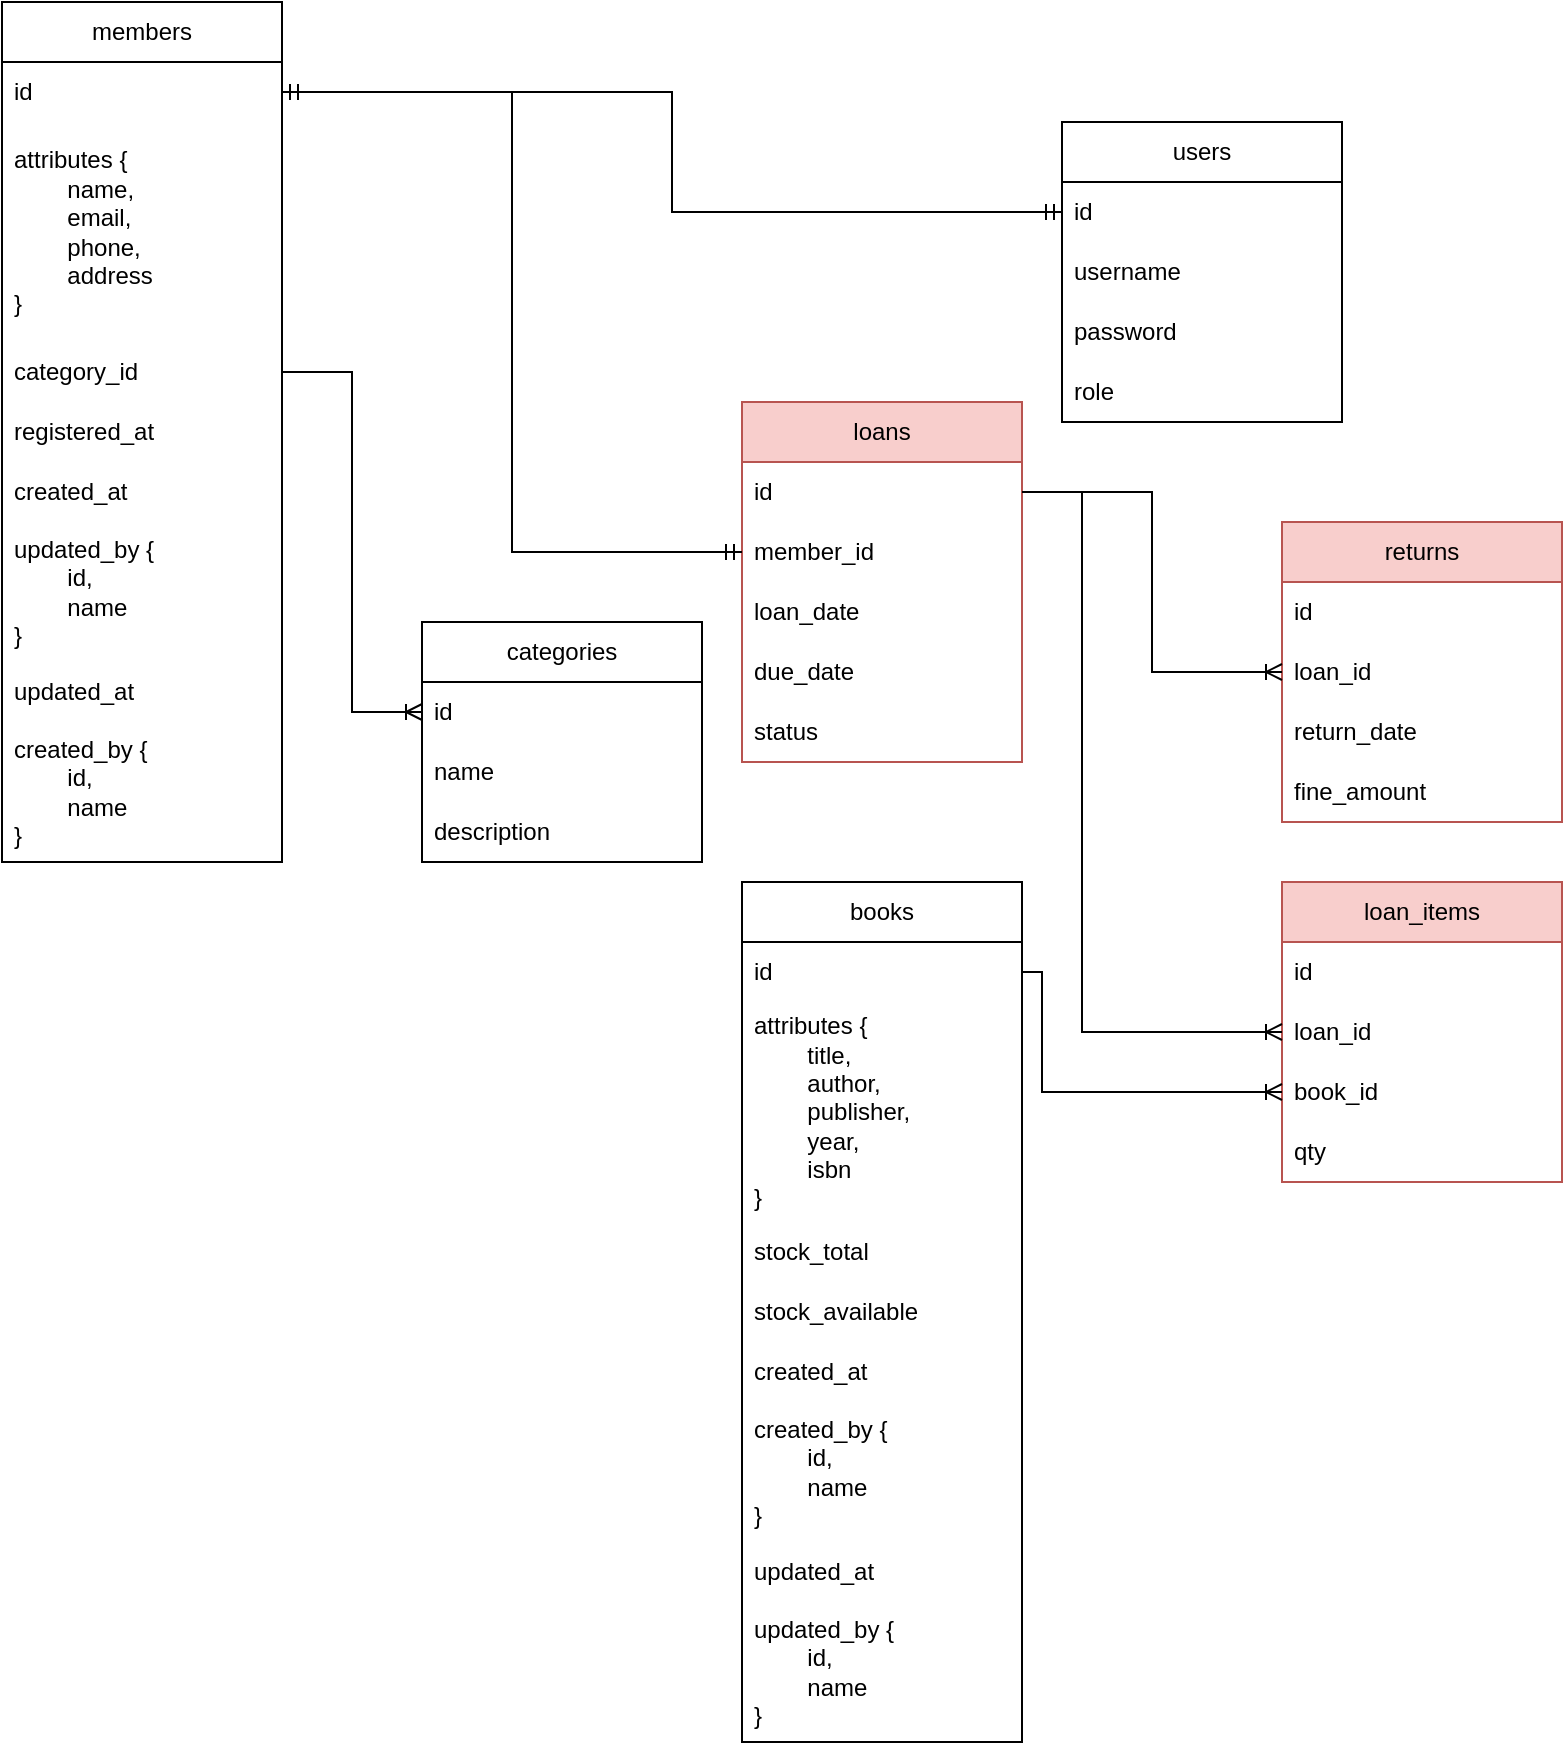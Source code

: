 <mxfile version="27.0.6">
  <diagram name="Page-1" id="gtbrlzYbCmBKnGbBFoEX">
    <mxGraphModel dx="872" dy="439" grid="1" gridSize="10" guides="1" tooltips="1" connect="1" arrows="1" fold="1" page="1" pageScale="1" pageWidth="827" pageHeight="1169" math="0" shadow="0">
      <root>
        <mxCell id="0" />
        <mxCell id="1" parent="0" />
        <mxCell id="FTC67l22yvg6yZHbFFlR-1" value="books" style="swimlane;fontStyle=0;childLayout=stackLayout;horizontal=1;startSize=30;horizontalStack=0;resizeParent=1;resizeParentMax=0;resizeLast=0;collapsible=1;marginBottom=0;whiteSpace=wrap;html=1;" vertex="1" parent="1">
          <mxGeometry x="390" y="470" width="140" height="430" as="geometry" />
        </mxCell>
        <mxCell id="FTC67l22yvg6yZHbFFlR-2" value="id" style="text;strokeColor=none;fillColor=none;align=left;verticalAlign=middle;spacingLeft=4;spacingRight=4;overflow=hidden;points=[[0,0.5],[1,0.5]];portConstraint=eastwest;rotatable=0;whiteSpace=wrap;html=1;" vertex="1" parent="FTC67l22yvg6yZHbFFlR-1">
          <mxGeometry y="30" width="140" height="30" as="geometry" />
        </mxCell>
        <object label="attributes {&lt;div&gt;&lt;span style=&quot;white-space: pre;&quot;&gt;&#x9;&lt;/span&gt;title,&lt;/div&gt;&lt;div&gt;&lt;span style=&quot;white-space: pre;&quot;&gt;&#x9;&lt;/span&gt;author,&lt;/div&gt;&lt;div&gt;&lt;span style=&quot;background-color: transparent; color: light-dark(rgb(0, 0, 0), rgb(255, 255, 255)); white-space: pre;&quot;&gt;&lt;span style=&quot;white-space: pre;&quot;&gt;&#x9;&lt;/span&gt;publisher,&lt;/span&gt;&lt;/div&gt;&lt;div&gt;&lt;span style=&quot;background-color: transparent; color: light-dark(rgb(0, 0, 0), rgb(255, 255, 255)); white-space: pre;&quot;&gt;&lt;span style=&quot;white-space: pre;&quot;&gt;&#x9;&lt;/span&gt;year,&lt;/span&gt;&lt;/div&gt;&lt;div&gt;&lt;span style=&quot;background-color: transparent; color: light-dark(rgb(0, 0, 0), rgb(255, 255, 255)); white-space: pre;&quot;&gt;&lt;span style=&quot;white-space: pre;&quot;&gt;&#x9;&lt;/span&gt;isbn&#x9;&lt;/span&gt;&lt;/div&gt;&lt;div&gt;&lt;div&gt;}&lt;/div&gt;&lt;/div&gt;" id="FTC67l22yvg6yZHbFFlR-3">
          <mxCell style="text;strokeColor=none;fillColor=none;align=left;verticalAlign=middle;spacingLeft=4;spacingRight=4;overflow=hidden;points=[[0,0.5],[1,0.5]];portConstraint=eastwest;rotatable=0;whiteSpace=wrap;html=1;" vertex="1" parent="FTC67l22yvg6yZHbFFlR-1">
            <mxGeometry y="60" width="140" height="110" as="geometry" />
          </mxCell>
        </object>
        <mxCell id="FTC67l22yvg6yZHbFFlR-4" value="stock_total" style="text;strokeColor=none;fillColor=none;align=left;verticalAlign=middle;spacingLeft=4;spacingRight=4;overflow=hidden;points=[[0,0.5],[1,0.5]];portConstraint=eastwest;rotatable=0;whiteSpace=wrap;html=1;" vertex="1" parent="FTC67l22yvg6yZHbFFlR-1">
          <mxGeometry y="170" width="140" height="30" as="geometry" />
        </mxCell>
        <mxCell id="FTC67l22yvg6yZHbFFlR-6" value="stock_available" style="text;strokeColor=none;fillColor=none;align=left;verticalAlign=middle;spacingLeft=4;spacingRight=4;overflow=hidden;points=[[0,0.5],[1,0.5]];portConstraint=eastwest;rotatable=0;whiteSpace=wrap;html=1;" vertex="1" parent="FTC67l22yvg6yZHbFFlR-1">
          <mxGeometry y="200" width="140" height="30" as="geometry" />
        </mxCell>
        <mxCell id="FTC67l22yvg6yZHbFFlR-13" value="created_at" style="text;strokeColor=none;fillColor=none;align=left;verticalAlign=middle;spacingLeft=4;spacingRight=4;overflow=hidden;points=[[0,0.5],[1,0.5]];portConstraint=eastwest;rotatable=0;whiteSpace=wrap;html=1;" vertex="1" parent="FTC67l22yvg6yZHbFFlR-1">
          <mxGeometry y="230" width="140" height="30" as="geometry" />
        </mxCell>
        <object label="created_by {&lt;div&gt;&lt;span style=&quot;white-space: pre;&quot;&gt;&#x9;&lt;/span&gt;id,&lt;/div&gt;&lt;div&gt;&lt;span style=&quot;white-space: pre;&quot;&gt;&#x9;&lt;/span&gt;name&lt;br&gt;&lt;/div&gt;&lt;div&gt;&lt;div&gt;}&lt;/div&gt;&lt;/div&gt;" id="FTC67l22yvg6yZHbFFlR-12">
          <mxCell style="text;strokeColor=none;fillColor=none;align=left;verticalAlign=middle;spacingLeft=4;spacingRight=4;overflow=hidden;points=[[0,0.5],[1,0.5]];portConstraint=eastwest;rotatable=0;whiteSpace=wrap;html=1;" vertex="1" parent="FTC67l22yvg6yZHbFFlR-1">
            <mxGeometry y="260" width="140" height="70" as="geometry" />
          </mxCell>
        </object>
        <mxCell id="FTC67l22yvg6yZHbFFlR-18" value="updated_at" style="text;strokeColor=none;fillColor=none;align=left;verticalAlign=middle;spacingLeft=4;spacingRight=4;overflow=hidden;points=[[0,0.5],[1,0.5]];portConstraint=eastwest;rotatable=0;whiteSpace=wrap;html=1;" vertex="1" parent="FTC67l22yvg6yZHbFFlR-1">
          <mxGeometry y="330" width="140" height="30" as="geometry" />
        </mxCell>
        <object label="updated_by {&lt;div&gt;&lt;span style=&quot;white-space: pre;&quot;&gt;&#x9;&lt;/span&gt;id,&lt;/div&gt;&lt;div&gt;&lt;span style=&quot;white-space: pre;&quot;&gt;&#x9;&lt;/span&gt;name&lt;br&gt;&lt;/div&gt;&lt;div&gt;&lt;div&gt;}&lt;/div&gt;&lt;/div&gt;" id="FTC67l22yvg6yZHbFFlR-17">
          <mxCell style="text;strokeColor=none;fillColor=none;align=left;verticalAlign=middle;spacingLeft=4;spacingRight=4;overflow=hidden;points=[[0,0.5],[1,0.5]];portConstraint=eastwest;rotatable=0;whiteSpace=wrap;html=1;" vertex="1" parent="FTC67l22yvg6yZHbFFlR-1">
            <mxGeometry y="360" width="140" height="70" as="geometry" />
          </mxCell>
        </object>
        <mxCell id="FTC67l22yvg6yZHbFFlR-7" value="members" style="swimlane;fontStyle=0;childLayout=stackLayout;horizontal=1;startSize=30;horizontalStack=0;resizeParent=1;resizeParentMax=0;resizeLast=0;collapsible=1;marginBottom=0;whiteSpace=wrap;html=1;" vertex="1" parent="1">
          <mxGeometry x="20" y="30" width="140" height="430" as="geometry" />
        </mxCell>
        <mxCell id="FTC67l22yvg6yZHbFFlR-8" value="id" style="text;strokeColor=none;fillColor=none;align=left;verticalAlign=middle;spacingLeft=4;spacingRight=4;overflow=hidden;points=[[0,0.5],[1,0.5]];portConstraint=eastwest;rotatable=0;whiteSpace=wrap;html=1;" vertex="1" parent="FTC67l22yvg6yZHbFFlR-7">
          <mxGeometry y="30" width="140" height="30" as="geometry" />
        </mxCell>
        <object label="attributes {&lt;div&gt;&lt;span style=&quot;white-space: pre;&quot;&gt;&#x9;&lt;/span&gt;name,&lt;/div&gt;&lt;div&gt;&lt;span style=&quot;background-color: transparent; color: light-dark(rgb(0, 0, 0), rgb(255, 255, 255)); white-space: pre;&quot;&gt;&lt;span style=&quot;white-space: pre;&quot;&gt;&#x9;&lt;/span&gt;email,&lt;/span&gt;&lt;/div&gt;&lt;div&gt;&lt;span style=&quot;background-color: transparent; color: light-dark(rgb(0, 0, 0), rgb(255, 255, 255)); white-space: pre;&quot;&gt;&lt;span style=&quot;white-space: pre;&quot;&gt;&#x9;&lt;/span&gt;phone,&lt;/span&gt;&lt;/div&gt;&lt;div&gt;&lt;span style=&quot;background-color: transparent; color: light-dark(rgb(0, 0, 0), rgb(255, 255, 255)); white-space: pre;&quot;&gt;&lt;span style=&quot;white-space: pre;&quot;&gt;&#x9;&lt;/span&gt;address&#x9;&lt;/span&gt;&lt;/div&gt;&lt;div&gt;&lt;div&gt;}&lt;/div&gt;&lt;/div&gt;" id="FTC67l22yvg6yZHbFFlR-11">
          <mxCell style="text;strokeColor=none;fillColor=none;align=left;verticalAlign=middle;spacingLeft=4;spacingRight=4;overflow=hidden;points=[[0,0.5],[1,0.5]];portConstraint=eastwest;rotatable=0;whiteSpace=wrap;html=1;" vertex="1" parent="FTC67l22yvg6yZHbFFlR-7">
            <mxGeometry y="60" width="140" height="110" as="geometry" />
          </mxCell>
        </object>
        <mxCell id="FTC67l22yvg6yZHbFFlR-53" value="category_id" style="text;strokeColor=none;fillColor=none;align=left;verticalAlign=middle;spacingLeft=4;spacingRight=4;overflow=hidden;points=[[0,0.5],[1,0.5]];portConstraint=eastwest;rotatable=0;whiteSpace=wrap;html=1;" vertex="1" parent="FTC67l22yvg6yZHbFFlR-7">
          <mxGeometry y="170" width="140" height="30" as="geometry" />
        </mxCell>
        <mxCell id="FTC67l22yvg6yZHbFFlR-9" value="registered_at" style="text;strokeColor=none;fillColor=none;align=left;verticalAlign=middle;spacingLeft=4;spacingRight=4;overflow=hidden;points=[[0,0.5],[1,0.5]];portConstraint=eastwest;rotatable=0;whiteSpace=wrap;html=1;" vertex="1" parent="FTC67l22yvg6yZHbFFlR-7">
          <mxGeometry y="200" width="140" height="30" as="geometry" />
        </mxCell>
        <mxCell id="FTC67l22yvg6yZHbFFlR-19" value="created_at" style="text;strokeColor=none;fillColor=none;align=left;verticalAlign=middle;spacingLeft=4;spacingRight=4;overflow=hidden;points=[[0,0.5],[1,0.5]];portConstraint=eastwest;rotatable=0;whiteSpace=wrap;html=1;" vertex="1" parent="FTC67l22yvg6yZHbFFlR-7">
          <mxGeometry y="230" width="140" height="30" as="geometry" />
        </mxCell>
        <object label="updated_by {&lt;div&gt;&lt;span style=&quot;white-space: pre;&quot;&gt;&#x9;&lt;/span&gt;id,&lt;/div&gt;&lt;div&gt;&lt;span style=&quot;white-space: pre;&quot;&gt;&#x9;&lt;/span&gt;name&lt;br&gt;&lt;/div&gt;&lt;div&gt;&lt;div&gt;}&lt;/div&gt;&lt;/div&gt;" id="FTC67l22yvg6yZHbFFlR-22">
          <mxCell style="text;strokeColor=none;fillColor=none;align=left;verticalAlign=middle;spacingLeft=4;spacingRight=4;overflow=hidden;points=[[0,0.5],[1,0.5]];portConstraint=eastwest;rotatable=0;whiteSpace=wrap;html=1;" vertex="1" parent="FTC67l22yvg6yZHbFFlR-7">
            <mxGeometry y="260" width="140" height="70" as="geometry" />
          </mxCell>
        </object>
        <mxCell id="FTC67l22yvg6yZHbFFlR-21" value="updated_at" style="text;strokeColor=none;fillColor=none;align=left;verticalAlign=middle;spacingLeft=4;spacingRight=4;overflow=hidden;points=[[0,0.5],[1,0.5]];portConstraint=eastwest;rotatable=0;whiteSpace=wrap;html=1;" vertex="1" parent="FTC67l22yvg6yZHbFFlR-7">
          <mxGeometry y="330" width="140" height="30" as="geometry" />
        </mxCell>
        <object label="created_by {&lt;div&gt;&lt;span style=&quot;white-space: pre;&quot;&gt;&#x9;&lt;/span&gt;id,&lt;/div&gt;&lt;div&gt;&lt;span style=&quot;white-space: pre;&quot;&gt;&#x9;&lt;/span&gt;name&lt;br&gt;&lt;/div&gt;&lt;div&gt;&lt;div&gt;}&lt;/div&gt;&lt;/div&gt;" id="FTC67l22yvg6yZHbFFlR-20">
          <mxCell style="text;strokeColor=none;fillColor=none;align=left;verticalAlign=middle;spacingLeft=4;spacingRight=4;overflow=hidden;points=[[0,0.5],[1,0.5]];portConstraint=eastwest;rotatable=0;whiteSpace=wrap;html=1;" vertex="1" parent="FTC67l22yvg6yZHbFFlR-7">
            <mxGeometry y="360" width="140" height="70" as="geometry" />
          </mxCell>
        </object>
        <mxCell id="FTC67l22yvg6yZHbFFlR-23" value="categories" style="swimlane;fontStyle=0;childLayout=stackLayout;horizontal=1;startSize=30;horizontalStack=0;resizeParent=1;resizeParentMax=0;resizeLast=0;collapsible=1;marginBottom=0;whiteSpace=wrap;html=1;" vertex="1" parent="1">
          <mxGeometry x="230" y="340" width="140" height="120" as="geometry" />
        </mxCell>
        <mxCell id="FTC67l22yvg6yZHbFFlR-24" value="id" style="text;strokeColor=none;fillColor=none;align=left;verticalAlign=middle;spacingLeft=4;spacingRight=4;overflow=hidden;points=[[0,0.5],[1,0.5]];portConstraint=eastwest;rotatable=0;whiteSpace=wrap;html=1;" vertex="1" parent="FTC67l22yvg6yZHbFFlR-23">
          <mxGeometry y="30" width="140" height="30" as="geometry" />
        </mxCell>
        <mxCell id="FTC67l22yvg6yZHbFFlR-25" value="name" style="text;strokeColor=none;fillColor=none;align=left;verticalAlign=middle;spacingLeft=4;spacingRight=4;overflow=hidden;points=[[0,0.5],[1,0.5]];portConstraint=eastwest;rotatable=0;whiteSpace=wrap;html=1;" vertex="1" parent="FTC67l22yvg6yZHbFFlR-23">
          <mxGeometry y="60" width="140" height="30" as="geometry" />
        </mxCell>
        <mxCell id="FTC67l22yvg6yZHbFFlR-26" value="description" style="text;strokeColor=none;fillColor=none;align=left;verticalAlign=middle;spacingLeft=4;spacingRight=4;overflow=hidden;points=[[0,0.5],[1,0.5]];portConstraint=eastwest;rotatable=0;whiteSpace=wrap;html=1;" vertex="1" parent="FTC67l22yvg6yZHbFFlR-23">
          <mxGeometry y="90" width="140" height="30" as="geometry" />
        </mxCell>
        <mxCell id="FTC67l22yvg6yZHbFFlR-27" value="users" style="swimlane;fontStyle=0;childLayout=stackLayout;horizontal=1;startSize=30;horizontalStack=0;resizeParent=1;resizeParentMax=0;resizeLast=0;collapsible=1;marginBottom=0;whiteSpace=wrap;html=1;" vertex="1" parent="1">
          <mxGeometry x="550" y="90" width="140" height="150" as="geometry" />
        </mxCell>
        <mxCell id="FTC67l22yvg6yZHbFFlR-28" value="id" style="text;strokeColor=none;fillColor=none;align=left;verticalAlign=middle;spacingLeft=4;spacingRight=4;overflow=hidden;points=[[0,0.5],[1,0.5]];portConstraint=eastwest;rotatable=0;whiteSpace=wrap;html=1;" vertex="1" parent="FTC67l22yvg6yZHbFFlR-27">
          <mxGeometry y="30" width="140" height="30" as="geometry" />
        </mxCell>
        <mxCell id="FTC67l22yvg6yZHbFFlR-29" value="username" style="text;strokeColor=none;fillColor=none;align=left;verticalAlign=middle;spacingLeft=4;spacingRight=4;overflow=hidden;points=[[0,0.5],[1,0.5]];portConstraint=eastwest;rotatable=0;whiteSpace=wrap;html=1;" vertex="1" parent="FTC67l22yvg6yZHbFFlR-27">
          <mxGeometry y="60" width="140" height="30" as="geometry" />
        </mxCell>
        <mxCell id="FTC67l22yvg6yZHbFFlR-30" value="password" style="text;strokeColor=none;fillColor=none;align=left;verticalAlign=middle;spacingLeft=4;spacingRight=4;overflow=hidden;points=[[0,0.5],[1,0.5]];portConstraint=eastwest;rotatable=0;whiteSpace=wrap;html=1;" vertex="1" parent="FTC67l22yvg6yZHbFFlR-27">
          <mxGeometry y="90" width="140" height="30" as="geometry" />
        </mxCell>
        <mxCell id="FTC67l22yvg6yZHbFFlR-31" value="role" style="text;strokeColor=none;fillColor=none;align=left;verticalAlign=middle;spacingLeft=4;spacingRight=4;overflow=hidden;points=[[0,0.5],[1,0.5]];portConstraint=eastwest;rotatable=0;whiteSpace=wrap;html=1;" vertex="1" parent="FTC67l22yvg6yZHbFFlR-27">
          <mxGeometry y="120" width="140" height="30" as="geometry" />
        </mxCell>
        <mxCell id="FTC67l22yvg6yZHbFFlR-32" value="loans" style="swimlane;fontStyle=0;childLayout=stackLayout;horizontal=1;startSize=30;horizontalStack=0;resizeParent=1;resizeParentMax=0;resizeLast=0;collapsible=1;marginBottom=0;whiteSpace=wrap;html=1;fillColor=#f8cecc;strokeColor=#b85450;" vertex="1" parent="1">
          <mxGeometry x="390" y="230" width="140" height="180" as="geometry" />
        </mxCell>
        <mxCell id="FTC67l22yvg6yZHbFFlR-33" value="id" style="text;strokeColor=none;fillColor=none;align=left;verticalAlign=middle;spacingLeft=4;spacingRight=4;overflow=hidden;points=[[0,0.5],[1,0.5]];portConstraint=eastwest;rotatable=0;whiteSpace=wrap;html=1;" vertex="1" parent="FTC67l22yvg6yZHbFFlR-32">
          <mxGeometry y="30" width="140" height="30" as="geometry" />
        </mxCell>
        <mxCell id="FTC67l22yvg6yZHbFFlR-34" value="member_id" style="text;strokeColor=none;fillColor=none;align=left;verticalAlign=middle;spacingLeft=4;spacingRight=4;overflow=hidden;points=[[0,0.5],[1,0.5]];portConstraint=eastwest;rotatable=0;whiteSpace=wrap;html=1;" vertex="1" parent="FTC67l22yvg6yZHbFFlR-32">
          <mxGeometry y="60" width="140" height="30" as="geometry" />
        </mxCell>
        <mxCell id="FTC67l22yvg6yZHbFFlR-35" value="loan_date" style="text;strokeColor=none;fillColor=none;align=left;verticalAlign=middle;spacingLeft=4;spacingRight=4;overflow=hidden;points=[[0,0.5],[1,0.5]];portConstraint=eastwest;rotatable=0;whiteSpace=wrap;html=1;" vertex="1" parent="FTC67l22yvg6yZHbFFlR-32">
          <mxGeometry y="90" width="140" height="30" as="geometry" />
        </mxCell>
        <mxCell id="FTC67l22yvg6yZHbFFlR-36" value="due_date" style="text;strokeColor=none;fillColor=none;align=left;verticalAlign=middle;spacingLeft=4;spacingRight=4;overflow=hidden;points=[[0,0.5],[1,0.5]];portConstraint=eastwest;rotatable=0;whiteSpace=wrap;html=1;" vertex="1" parent="FTC67l22yvg6yZHbFFlR-32">
          <mxGeometry y="120" width="140" height="30" as="geometry" />
        </mxCell>
        <mxCell id="FTC67l22yvg6yZHbFFlR-37" value="status" style="text;strokeColor=none;fillColor=none;align=left;verticalAlign=middle;spacingLeft=4;spacingRight=4;overflow=hidden;points=[[0,0.5],[1,0.5]];portConstraint=eastwest;rotatable=0;whiteSpace=wrap;html=1;" vertex="1" parent="FTC67l22yvg6yZHbFFlR-32">
          <mxGeometry y="150" width="140" height="30" as="geometry" />
        </mxCell>
        <mxCell id="FTC67l22yvg6yZHbFFlR-38" value="loan_items" style="swimlane;fontStyle=0;childLayout=stackLayout;horizontal=1;startSize=30;horizontalStack=0;resizeParent=1;resizeParentMax=0;resizeLast=0;collapsible=1;marginBottom=0;whiteSpace=wrap;html=1;fillColor=#f8cecc;strokeColor=#b85450;" vertex="1" parent="1">
          <mxGeometry x="660" y="470" width="140" height="150" as="geometry" />
        </mxCell>
        <mxCell id="FTC67l22yvg6yZHbFFlR-39" value="id" style="text;strokeColor=none;fillColor=none;align=left;verticalAlign=middle;spacingLeft=4;spacingRight=4;overflow=hidden;points=[[0,0.5],[1,0.5]];portConstraint=eastwest;rotatable=0;whiteSpace=wrap;html=1;" vertex="1" parent="FTC67l22yvg6yZHbFFlR-38">
          <mxGeometry y="30" width="140" height="30" as="geometry" />
        </mxCell>
        <mxCell id="FTC67l22yvg6yZHbFFlR-40" value="loan_id" style="text;strokeColor=none;fillColor=none;align=left;verticalAlign=middle;spacingLeft=4;spacingRight=4;overflow=hidden;points=[[0,0.5],[1,0.5]];portConstraint=eastwest;rotatable=0;whiteSpace=wrap;html=1;" vertex="1" parent="FTC67l22yvg6yZHbFFlR-38">
          <mxGeometry y="60" width="140" height="30" as="geometry" />
        </mxCell>
        <mxCell id="FTC67l22yvg6yZHbFFlR-41" value="book_id" style="text;strokeColor=none;fillColor=none;align=left;verticalAlign=middle;spacingLeft=4;spacingRight=4;overflow=hidden;points=[[0,0.5],[1,0.5]];portConstraint=eastwest;rotatable=0;whiteSpace=wrap;html=1;" vertex="1" parent="FTC67l22yvg6yZHbFFlR-38">
          <mxGeometry y="90" width="140" height="30" as="geometry" />
        </mxCell>
        <mxCell id="FTC67l22yvg6yZHbFFlR-42" value="qty" style="text;strokeColor=none;fillColor=none;align=left;verticalAlign=middle;spacingLeft=4;spacingRight=4;overflow=hidden;points=[[0,0.5],[1,0.5]];portConstraint=eastwest;rotatable=0;whiteSpace=wrap;html=1;" vertex="1" parent="FTC67l22yvg6yZHbFFlR-38">
          <mxGeometry y="120" width="140" height="30" as="geometry" />
        </mxCell>
        <mxCell id="FTC67l22yvg6yZHbFFlR-44" value="returns" style="swimlane;fontStyle=0;childLayout=stackLayout;horizontal=1;startSize=30;horizontalStack=0;resizeParent=1;resizeParentMax=0;resizeLast=0;collapsible=1;marginBottom=0;whiteSpace=wrap;html=1;fillColor=#f8cecc;strokeColor=#b85450;" vertex="1" parent="1">
          <mxGeometry x="660" y="290" width="140" height="150" as="geometry" />
        </mxCell>
        <mxCell id="FTC67l22yvg6yZHbFFlR-45" value="id" style="text;strokeColor=none;fillColor=none;align=left;verticalAlign=middle;spacingLeft=4;spacingRight=4;overflow=hidden;points=[[0,0.5],[1,0.5]];portConstraint=eastwest;rotatable=0;whiteSpace=wrap;html=1;" vertex="1" parent="FTC67l22yvg6yZHbFFlR-44">
          <mxGeometry y="30" width="140" height="30" as="geometry" />
        </mxCell>
        <mxCell id="FTC67l22yvg6yZHbFFlR-46" value="loan_id" style="text;strokeColor=none;fillColor=none;align=left;verticalAlign=middle;spacingLeft=4;spacingRight=4;overflow=hidden;points=[[0,0.5],[1,0.5]];portConstraint=eastwest;rotatable=0;whiteSpace=wrap;html=1;" vertex="1" parent="FTC67l22yvg6yZHbFFlR-44">
          <mxGeometry y="60" width="140" height="30" as="geometry" />
        </mxCell>
        <mxCell id="FTC67l22yvg6yZHbFFlR-47" value="return_date" style="text;strokeColor=none;fillColor=none;align=left;verticalAlign=middle;spacingLeft=4;spacingRight=4;overflow=hidden;points=[[0,0.5],[1,0.5]];portConstraint=eastwest;rotatable=0;whiteSpace=wrap;html=1;" vertex="1" parent="FTC67l22yvg6yZHbFFlR-44">
          <mxGeometry y="90" width="140" height="30" as="geometry" />
        </mxCell>
        <mxCell id="FTC67l22yvg6yZHbFFlR-48" value="fine_amount" style="text;strokeColor=none;fillColor=none;align=left;verticalAlign=middle;spacingLeft=4;spacingRight=4;overflow=hidden;points=[[0,0.5],[1,0.5]];portConstraint=eastwest;rotatable=0;whiteSpace=wrap;html=1;" vertex="1" parent="FTC67l22yvg6yZHbFFlR-44">
          <mxGeometry y="120" width="140" height="30" as="geometry" />
        </mxCell>
        <mxCell id="FTC67l22yvg6yZHbFFlR-49" value="" style="edgeStyle=orthogonalEdgeStyle;fontSize=12;html=1;endArrow=ERoneToMany;rounded=0;exitX=1;exitY=0.5;exitDx=0;exitDy=0;entryX=0;entryY=0.5;entryDx=0;entryDy=0;" edge="1" parent="1" source="FTC67l22yvg6yZHbFFlR-33" target="FTC67l22yvg6yZHbFFlR-40">
          <mxGeometry width="100" height="100" relative="1" as="geometry">
            <mxPoint x="630" y="710" as="sourcePoint" />
            <mxPoint x="730" y="610" as="targetPoint" />
            <Array as="points">
              <mxPoint x="560" y="275" />
              <mxPoint x="560" y="545" />
            </Array>
          </mxGeometry>
        </mxCell>
        <mxCell id="FTC67l22yvg6yZHbFFlR-51" value="" style="edgeStyle=orthogonalEdgeStyle;fontSize=12;html=1;endArrow=ERoneToMany;rounded=0;exitX=1;exitY=0.5;exitDx=0;exitDy=0;entryX=0;entryY=0.5;entryDx=0;entryDy=0;" edge="1" parent="1" source="FTC67l22yvg6yZHbFFlR-2" target="FTC67l22yvg6yZHbFFlR-41">
          <mxGeometry width="100" height="100" relative="1" as="geometry">
            <mxPoint x="590" y="760" as="sourcePoint" />
            <mxPoint x="690" y="660" as="targetPoint" />
            <Array as="points">
              <mxPoint x="540" y="515" />
              <mxPoint x="540" y="575" />
            </Array>
          </mxGeometry>
        </mxCell>
        <mxCell id="FTC67l22yvg6yZHbFFlR-52" value="" style="edgeStyle=orthogonalEdgeStyle;fontSize=12;html=1;endArrow=ERoneToMany;rounded=0;entryX=0;entryY=0.5;entryDx=0;entryDy=0;exitX=1;exitY=0.5;exitDx=0;exitDy=0;" edge="1" parent="1" source="FTC67l22yvg6yZHbFFlR-33" target="FTC67l22yvg6yZHbFFlR-46">
          <mxGeometry width="100" height="100" relative="1" as="geometry">
            <mxPoint x="556" y="275" as="sourcePoint" />
            <mxPoint x="720" y="250" as="targetPoint" />
          </mxGeometry>
        </mxCell>
        <mxCell id="FTC67l22yvg6yZHbFFlR-54" value="" style="edgeStyle=orthogonalEdgeStyle;fontSize=12;html=1;endArrow=ERoneToMany;rounded=0;exitX=1;exitY=0.5;exitDx=0;exitDy=0;entryX=0;entryY=0.5;entryDx=0;entryDy=0;" edge="1" parent="1" source="FTC67l22yvg6yZHbFFlR-53" target="FTC67l22yvg6yZHbFFlR-24">
          <mxGeometry width="100" height="100" relative="1" as="geometry">
            <mxPoint x="380" y="310" as="sourcePoint" />
            <mxPoint x="480" y="210" as="targetPoint" />
          </mxGeometry>
        </mxCell>
        <mxCell id="FTC67l22yvg6yZHbFFlR-56" value="" style="edgeStyle=orthogonalEdgeStyle;fontSize=12;html=1;endArrow=ERmandOne;startArrow=ERmandOne;rounded=0;entryX=0;entryY=0.5;entryDx=0;entryDy=0;exitX=1;exitY=0.5;exitDx=0;exitDy=0;" edge="1" parent="1" source="FTC67l22yvg6yZHbFFlR-8" target="FTC67l22yvg6yZHbFFlR-34">
          <mxGeometry width="100" height="100" relative="1" as="geometry">
            <mxPoint x="200" y="180" as="sourcePoint" />
            <mxPoint x="300" y="80" as="targetPoint" />
          </mxGeometry>
        </mxCell>
        <mxCell id="FTC67l22yvg6yZHbFFlR-58" value="" style="edgeStyle=orthogonalEdgeStyle;fontSize=12;html=1;endArrow=ERmandOne;startArrow=ERmandOne;rounded=0;exitX=1;exitY=0.5;exitDx=0;exitDy=0;entryX=0;entryY=0.5;entryDx=0;entryDy=0;" edge="1" parent="1" source="FTC67l22yvg6yZHbFFlR-8" target="FTC67l22yvg6yZHbFFlR-28">
          <mxGeometry width="100" height="100" relative="1" as="geometry">
            <mxPoint x="510" y="150" as="sourcePoint" />
            <mxPoint x="610" y="50" as="targetPoint" />
          </mxGeometry>
        </mxCell>
      </root>
    </mxGraphModel>
  </diagram>
</mxfile>
